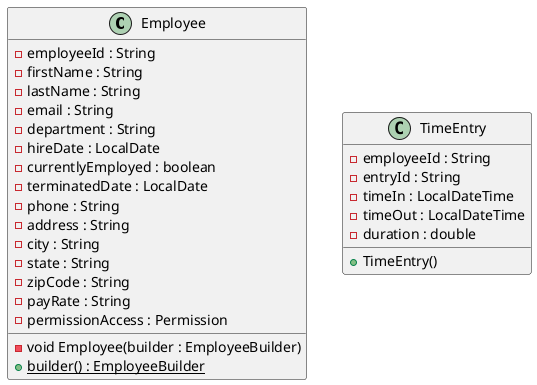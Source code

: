 @startuml
class Employee {
    - employeeId : String
    - firstName : String
    - lastName : String
    - email : String
    - department : String
    - hireDate : LocalDate
    - currentlyEmployed : boolean
    - terminatedDate : LocalDate
    - phone : String
    - address : String
    - city : String
    - state : String
    - zipCode : String
    - payRate : String
    - permissionAccess : Permission

    - void Employee(builder : EmployeeBuilder)
    + {static} builder() : EmployeeBuilder
}

class TimeEntry {
    - employeeId : String
    - entryId : String
    - timeIn : LocalDateTime
    - timeOut : LocalDateTime
    - duration : double

    + TimeEntry()
}
@enduml